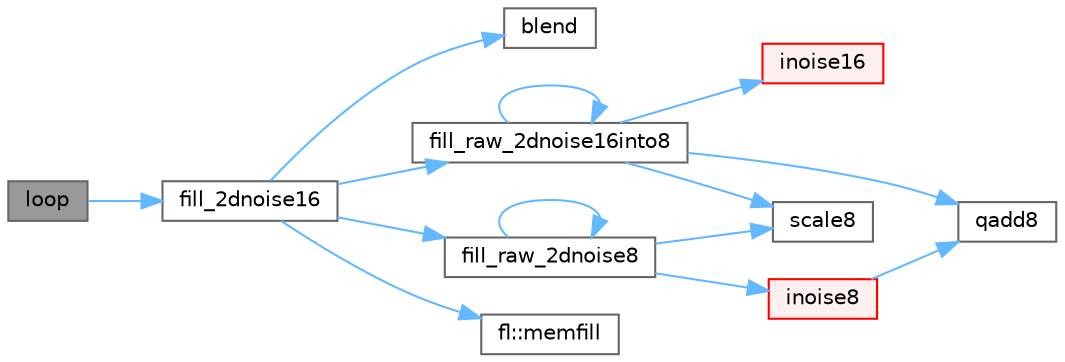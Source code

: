 digraph "loop"
{
 // INTERACTIVE_SVG=YES
 // LATEX_PDF_SIZE
  bgcolor="transparent";
  edge [fontname=Helvetica,fontsize=10,labelfontname=Helvetica,labelfontsize=10];
  node [fontname=Helvetica,fontsize=10,shape=box,height=0.2,width=0.4];
  rankdir="LR";
  Node1 [id="Node000001",label="loop",height=0.2,width=0.4,color="gray40", fillcolor="grey60", style="filled", fontcolor="black",tooltip=" "];
  Node1 -> Node2 [id="edge1_Node000001_Node000002",color="steelblue1",style="solid",tooltip=" "];
  Node2 [id="Node000002",label="fill_2dnoise16",height=0.2,width=0.4,color="grey40", fillcolor="white", style="filled",URL="$de/da4/group___noise_fill_ga714a0f305e385a60d81a40d1f98b53fc.html#ga714a0f305e385a60d81a40d1f98b53fc",tooltip="Fill an LED matrix with random colors, using 16-bit noise."];
  Node2 -> Node3 [id="edge2_Node000002_Node000003",color="steelblue1",style="solid",tooltip=" "];
  Node3 [id="Node000003",label="blend",height=0.2,width=0.4,color="grey40", fillcolor="white", style="filled",URL="$d1/dfb/colorutils_8h_a924fc8748f53389e55fdc63bfc14b805.html#a924fc8748f53389e55fdc63bfc14b805",tooltip=" "];
  Node2 -> Node4 [id="edge3_Node000002_Node000004",color="steelblue1",style="solid",tooltip=" "];
  Node4 [id="Node000004",label="fill_raw_2dnoise16into8",height=0.2,width=0.4,color="grey40", fillcolor="white", style="filled",URL="$de/da4/group___noise_fill_ga20a2ff725bc56666c206d54deb372586.html#ga20a2ff725bc56666c206d54deb372586",tooltip="Fill a 2D 8-bit buffer with noise, using inoise16()"];
  Node4 -> Node4 [id="edge4_Node000004_Node000004",color="steelblue1",style="solid",tooltip=" "];
  Node4 -> Node5 [id="edge5_Node000004_Node000005",color="steelblue1",style="solid",tooltip=" "];
  Node5 [id="Node000005",label="inoise16",height=0.2,width=0.4,color="red", fillcolor="#FFF0F0", style="filled",URL="$d8/df9/group___noise_generation_ga46e9de1842d8977b77bee089d0f3b25c.html#ga46e9de1842d8977b77bee089d0f3b25c",tooltip="16-bit, fixed point implementation of Perlin's noise."];
  Node4 -> Node8 [id="edge6_Node000004_Node000008",color="steelblue1",style="solid",tooltip=" "];
  Node8 [id="Node000008",label="qadd8",height=0.2,width=0.4,color="grey40", fillcolor="white", style="filled",URL="$d5/d98/group___math_ga07133b3085824d0fcd4f5086d286c4b5.html#ga07133b3085824d0fcd4f5086d286c4b5",tooltip="Add one byte to another, saturating at 0xFF."];
  Node4 -> Node9 [id="edge7_Node000004_Node000009",color="steelblue1",style="solid",tooltip=" "];
  Node9 [id="Node000009",label="scale8",height=0.2,width=0.4,color="grey40", fillcolor="white", style="filled",URL="$d0/da8/group___scaling_gad7535ccda9c92470c4e6ee0265585555.html#gad7535ccda9c92470c4e6ee0265585555",tooltip="Scale one byte by a second one, which is treated as the numerator of a fraction whose denominator is ..."];
  Node2 -> Node10 [id="edge8_Node000002_Node000010",color="steelblue1",style="solid",tooltip=" "];
  Node10 [id="Node000010",label="fill_raw_2dnoise8",height=0.2,width=0.4,color="grey40", fillcolor="white", style="filled",URL="$de/da4/group___noise_fill_ga3dc6c55a3f8495a7bc6dc0124434c688.html#ga3dc6c55a3f8495a7bc6dc0124434c688",tooltip="Fill a 2D 8-bit buffer with noise, using inoise8()"];
  Node10 -> Node10 [id="edge9_Node000010_Node000010",color="steelblue1",style="solid",tooltip=" "];
  Node10 -> Node11 [id="edge10_Node000010_Node000011",color="steelblue1",style="solid",tooltip=" "];
  Node11 [id="Node000011",label="inoise8",height=0.2,width=0.4,color="red", fillcolor="#FFF0F0", style="filled",URL="$d8/df9/group___noise_generation_gaa521ccca6038d7b5e881fe2e8f35d3bc.html#gaa521ccca6038d7b5e881fe2e8f35d3bc",tooltip="8-Bit, fixed point implementation of Perlin's noise."];
  Node11 -> Node8 [id="edge11_Node000011_Node000008",color="steelblue1",style="solid",tooltip=" "];
  Node10 -> Node9 [id="edge12_Node000010_Node000009",color="steelblue1",style="solid",tooltip=" "];
  Node2 -> Node16 [id="edge13_Node000002_Node000016",color="steelblue1",style="solid",tooltip=" "];
  Node16 [id="Node000016",label="fl::memfill",height=0.2,width=0.4,color="grey40", fillcolor="white", style="filled",URL="$d4/d36/namespacefl_a4b8a9d50bb843c25b6392094c34e7fb1.html#a4b8a9d50bb843c25b6392094c34e7fb1",tooltip=" "];
}

